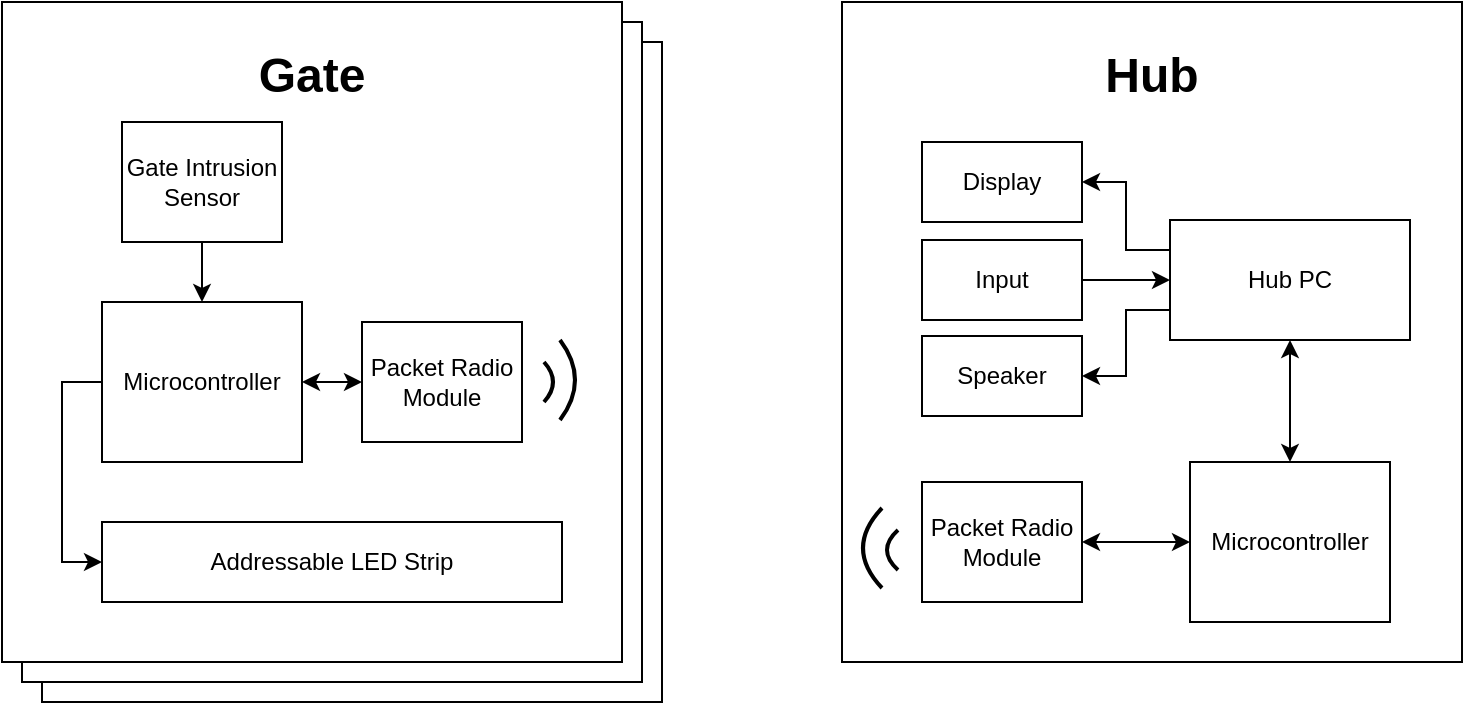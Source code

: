 <mxfile version="13.1.14" type="github">
  <diagram id="nOqOav5aMlZjb4SdeDEt" name="Page-1">
    <mxGraphModel dx="813" dy="439" grid="1" gridSize="10" guides="1" tooltips="1" connect="1" arrows="1" fold="1" page="1" pageScale="1" pageWidth="850" pageHeight="1100" math="0" shadow="0">
      <root>
        <mxCell id="0" />
        <mxCell id="1" parent="0" />
        <mxCell id="5pYMyqigsoENCdxfJZoZ-21" value="&lt;h1&gt;Gate&lt;/h1&gt;" style="rounded=0;whiteSpace=wrap;html=1;verticalAlign=top;" vertex="1" parent="1">
          <mxGeometry x="90" y="70" width="310" height="330" as="geometry" />
        </mxCell>
        <mxCell id="5pYMyqigsoENCdxfJZoZ-20" value="&lt;h1&gt;Gate&lt;/h1&gt;" style="rounded=0;whiteSpace=wrap;html=1;verticalAlign=top;" vertex="1" parent="1">
          <mxGeometry x="80" y="60" width="310" height="330" as="geometry" />
        </mxCell>
        <mxCell id="5pYMyqigsoENCdxfJZoZ-3" value="" style="group" vertex="1" connectable="0" parent="1">
          <mxGeometry x="70" y="50" width="310" height="330" as="geometry" />
        </mxCell>
        <mxCell id="END-b4mn2yaemP2o6eA5-15" value="" style="group" parent="5pYMyqigsoENCdxfJZoZ-3" vertex="1" connectable="0">
          <mxGeometry width="310" height="330" as="geometry" />
        </mxCell>
        <mxCell id="END-b4mn2yaemP2o6eA5-9" value="&lt;h1&gt;Gate&lt;/h1&gt;" style="rounded=0;whiteSpace=wrap;html=1;verticalAlign=top;" parent="END-b4mn2yaemP2o6eA5-15" vertex="1">
          <mxGeometry width="310" height="330" as="geometry" />
        </mxCell>
        <mxCell id="END-b4mn2yaemP2o6eA5-4" value="" style="group" parent="END-b4mn2yaemP2o6eA5-15" vertex="1" connectable="0">
          <mxGeometry x="50" y="150" width="100" height="80" as="geometry" />
        </mxCell>
        <mxCell id="END-b4mn2yaemP2o6eA5-2" value="" style="rounded=0;whiteSpace=wrap;html=1;" parent="END-b4mn2yaemP2o6eA5-4" vertex="1">
          <mxGeometry width="100" height="80" as="geometry" />
        </mxCell>
        <mxCell id="END-b4mn2yaemP2o6eA5-3" value="Microcontroller" style="text;html=1;strokeColor=none;fillColor=none;align=center;verticalAlign=middle;whiteSpace=wrap;rounded=0;" parent="END-b4mn2yaemP2o6eA5-4" vertex="1">
          <mxGeometry x="10" y="25" width="80" height="30" as="geometry" />
        </mxCell>
        <mxCell id="END-b4mn2yaemP2o6eA5-7" style="edgeStyle=orthogonalEdgeStyle;rounded=0;orthogonalLoop=1;jettySize=auto;html=1;exitX=0;exitY=0.5;exitDx=0;exitDy=0;entryX=1;entryY=0.5;entryDx=0;entryDy=0;startArrow=classic;startFill=1;" parent="END-b4mn2yaemP2o6eA5-15" source="END-b4mn2yaemP2o6eA5-6" target="END-b4mn2yaemP2o6eA5-2" edge="1">
          <mxGeometry relative="1" as="geometry" />
        </mxCell>
        <mxCell id="END-b4mn2yaemP2o6eA5-6" value="Packet Radio Module" style="rounded=0;whiteSpace=wrap;html=1;" parent="END-b4mn2yaemP2o6eA5-15" vertex="1">
          <mxGeometry x="180" y="160" width="80" height="60" as="geometry" />
        </mxCell>
        <mxCell id="END-b4mn2yaemP2o6eA5-12" style="edgeStyle=orthogonalEdgeStyle;rounded=0;orthogonalLoop=1;jettySize=auto;html=1;exitX=0.5;exitY=1;exitDx=0;exitDy=0;entryX=0.5;entryY=0;entryDx=0;entryDy=0;startArrow=none;startFill=0;endArrow=classic;endFill=1;" parent="END-b4mn2yaemP2o6eA5-15" source="END-b4mn2yaemP2o6eA5-10" target="END-b4mn2yaemP2o6eA5-2" edge="1">
          <mxGeometry relative="1" as="geometry" />
        </mxCell>
        <mxCell id="END-b4mn2yaemP2o6eA5-10" value="Gate Intrusion Sensor" style="rounded=0;whiteSpace=wrap;html=1;" parent="END-b4mn2yaemP2o6eA5-15" vertex="1">
          <mxGeometry x="60" y="60" width="80" height="60" as="geometry" />
        </mxCell>
        <mxCell id="END-b4mn2yaemP2o6eA5-14" style="edgeStyle=orthogonalEdgeStyle;rounded=0;orthogonalLoop=1;jettySize=auto;html=1;exitX=0;exitY=0.5;exitDx=0;exitDy=0;entryX=0;entryY=0.5;entryDx=0;entryDy=0;startArrow=classic;startFill=1;endArrow=none;endFill=0;" parent="END-b4mn2yaemP2o6eA5-15" source="END-b4mn2yaemP2o6eA5-13" target="END-b4mn2yaemP2o6eA5-2" edge="1">
          <mxGeometry relative="1" as="geometry" />
        </mxCell>
        <mxCell id="END-b4mn2yaemP2o6eA5-13" value="Addressable LED Strip" style="rounded=0;whiteSpace=wrap;html=1;" parent="END-b4mn2yaemP2o6eA5-15" vertex="1">
          <mxGeometry x="50" y="260" width="230" height="40" as="geometry" />
        </mxCell>
        <mxCell id="5pYMyqigsoENCdxfJZoZ-2" value="" style="group" vertex="1" connectable="0" parent="5pYMyqigsoENCdxfJZoZ-3">
          <mxGeometry x="275" y="189" width="19" height="1" as="geometry" />
        </mxCell>
        <mxCell id="5pYMyqigsoENCdxfJZoZ-32" value="" style="group" vertex="1" connectable="0" parent="5pYMyqigsoENCdxfJZoZ-2">
          <mxGeometry x="5" width="14" height="1" as="geometry" />
        </mxCell>
        <mxCell id="END-b4mn2yaemP2o6eA5-17" value="" style="curved=1;endArrow=none;html=1;endFill=0;strokeWidth=2;" parent="5pYMyqigsoENCdxfJZoZ-32" edge="1">
          <mxGeometry width="50" height="50" relative="1" as="geometry">
            <mxPoint x="-1" y="20" as="sourcePoint" />
            <mxPoint x="-1" y="-20" as="targetPoint" />
            <Array as="points">
              <mxPoint x="14" />
            </Array>
          </mxGeometry>
        </mxCell>
        <mxCell id="5pYMyqigsoENCdxfJZoZ-1" value="" style="curved=1;endArrow=none;html=1;endFill=0;strokeWidth=2;" edge="1" parent="5pYMyqigsoENCdxfJZoZ-32">
          <mxGeometry width="50" height="50" relative="1" as="geometry">
            <mxPoint x="-9" y="11" as="sourcePoint" />
            <mxPoint x="-9" y="-9" as="targetPoint" />
            <Array as="points">
              <mxPoint y="1" />
            </Array>
          </mxGeometry>
        </mxCell>
        <mxCell id="5pYMyqigsoENCdxfJZoZ-19" value="&lt;h1&gt;Hub&lt;/h1&gt;" style="rounded=0;whiteSpace=wrap;html=1;verticalAlign=top;" vertex="1" parent="1">
          <mxGeometry x="490" y="50" width="310" height="330" as="geometry" />
        </mxCell>
        <mxCell id="5pYMyqigsoENCdxfJZoZ-35" style="edgeStyle=orthogonalEdgeStyle;rounded=0;orthogonalLoop=1;jettySize=auto;html=1;exitX=0.5;exitY=0;exitDx=0;exitDy=0;entryX=0.5;entryY=1;entryDx=0;entryDy=0;startArrow=classic;startFill=1;endArrow=classic;endFill=1;strokeWidth=1;" edge="1" parent="1" source="5pYMyqigsoENCdxfJZoZ-23" target="5pYMyqigsoENCdxfJZoZ-34">
          <mxGeometry relative="1" as="geometry" />
        </mxCell>
        <mxCell id="5pYMyqigsoENCdxfJZoZ-23" value="Microcontroller" style="rounded=0;whiteSpace=wrap;html=1;flipH=0;" vertex="1" parent="1">
          <mxGeometry x="664" y="280" width="100" height="80" as="geometry" />
        </mxCell>
        <mxCell id="5pYMyqigsoENCdxfJZoZ-31" style="edgeStyle=orthogonalEdgeStyle;rounded=0;orthogonalLoop=1;jettySize=auto;html=1;exitX=1;exitY=0.5;exitDx=0;exitDy=0;entryX=0;entryY=0.5;entryDx=0;entryDy=0;startArrow=classic;startFill=1;endArrow=classic;endFill=1;strokeWidth=1;" edge="1" parent="1" source="5pYMyqigsoENCdxfJZoZ-26" target="5pYMyqigsoENCdxfJZoZ-23">
          <mxGeometry relative="1" as="geometry" />
        </mxCell>
        <mxCell id="5pYMyqigsoENCdxfJZoZ-26" value="Packet Radio Module" style="rounded=0;whiteSpace=wrap;html=1;flipH=0;" vertex="1" parent="1">
          <mxGeometry x="530" y="290" width="80" height="60" as="geometry" />
        </mxCell>
        <mxCell id="5pYMyqigsoENCdxfJZoZ-27" value="" style="group;flipH=0;" vertex="1" connectable="0" parent="1">
          <mxGeometry x="755" y="224" width="19" height="1" as="geometry" />
        </mxCell>
        <mxCell id="5pYMyqigsoENCdxfJZoZ-30" value="" style="group" vertex="1" connectable="0" parent="5pYMyqigsoENCdxfJZoZ-27">
          <mxGeometry width="19" height="1" as="geometry" />
        </mxCell>
        <mxCell id="5pYMyqigsoENCdxfJZoZ-28" value="" style="curved=1;endArrow=none;html=1;endFill=0;strokeWidth=2;" edge="1" parent="5pYMyqigsoENCdxfJZoZ-30">
          <mxGeometry width="50" height="50" relative="1" as="geometry">
            <mxPoint x="-245" y="119" as="sourcePoint" />
            <mxPoint x="-245" y="79" as="targetPoint" />
            <Array as="points">
              <mxPoint x="-264" y="99" />
            </Array>
          </mxGeometry>
        </mxCell>
        <mxCell id="5pYMyqigsoENCdxfJZoZ-29" value="" style="curved=1;endArrow=none;html=1;endFill=0;strokeWidth=2;" edge="1" parent="5pYMyqigsoENCdxfJZoZ-30">
          <mxGeometry width="50" height="50" relative="1" as="geometry">
            <mxPoint x="-237" y="110" as="sourcePoint" />
            <mxPoint x="-237" y="90" as="targetPoint" />
            <Array as="points">
              <mxPoint x="-248" y="100" />
            </Array>
          </mxGeometry>
        </mxCell>
        <mxCell id="5pYMyqigsoENCdxfJZoZ-44" style="edgeStyle=orthogonalEdgeStyle;rounded=0;orthogonalLoop=1;jettySize=auto;html=1;exitX=0;exitY=0.5;exitDx=0;exitDy=0;entryX=1;entryY=0.5;entryDx=0;entryDy=0;startArrow=classic;startFill=1;endArrow=none;endFill=0;strokeWidth=1;" edge="1" parent="1" source="5pYMyqigsoENCdxfJZoZ-34" target="5pYMyqigsoENCdxfJZoZ-41">
          <mxGeometry relative="1" as="geometry" />
        </mxCell>
        <mxCell id="5pYMyqigsoENCdxfJZoZ-45" style="edgeStyle=orthogonalEdgeStyle;rounded=0;orthogonalLoop=1;jettySize=auto;html=1;exitX=0;exitY=0.25;exitDx=0;exitDy=0;entryX=1;entryY=0.5;entryDx=0;entryDy=0;startArrow=none;startFill=0;endArrow=classic;endFill=1;strokeWidth=1;" edge="1" parent="1" source="5pYMyqigsoENCdxfJZoZ-34" target="5pYMyqigsoENCdxfJZoZ-36">
          <mxGeometry relative="1" as="geometry" />
        </mxCell>
        <mxCell id="5pYMyqigsoENCdxfJZoZ-34" value="Hub PC" style="rounded=0;whiteSpace=wrap;html=1;" vertex="1" parent="1">
          <mxGeometry x="654" y="159" width="120" height="60" as="geometry" />
        </mxCell>
        <mxCell id="5pYMyqigsoENCdxfJZoZ-36" value="Display" style="rounded=0;whiteSpace=wrap;html=1;" vertex="1" parent="1">
          <mxGeometry x="530" y="120" width="80" height="40" as="geometry" />
        </mxCell>
        <mxCell id="5pYMyqigsoENCdxfJZoZ-41" value="Input" style="rounded=0;whiteSpace=wrap;html=1;" vertex="1" parent="1">
          <mxGeometry x="530" y="169" width="80" height="40" as="geometry" />
        </mxCell>
        <mxCell id="5pYMyqigsoENCdxfJZoZ-43" style="edgeStyle=orthogonalEdgeStyle;rounded=0;orthogonalLoop=1;jettySize=auto;html=1;exitX=1;exitY=0.5;exitDx=0;exitDy=0;entryX=0;entryY=0.75;entryDx=0;entryDy=0;startArrow=classic;startFill=1;endArrow=none;endFill=0;strokeWidth=1;" edge="1" parent="1" source="5pYMyqigsoENCdxfJZoZ-42" target="5pYMyqigsoENCdxfJZoZ-34">
          <mxGeometry relative="1" as="geometry" />
        </mxCell>
        <mxCell id="5pYMyqigsoENCdxfJZoZ-42" value="Speaker" style="rounded=0;whiteSpace=wrap;html=1;" vertex="1" parent="1">
          <mxGeometry x="530" y="217" width="80" height="40" as="geometry" />
        </mxCell>
      </root>
    </mxGraphModel>
  </diagram>
</mxfile>
